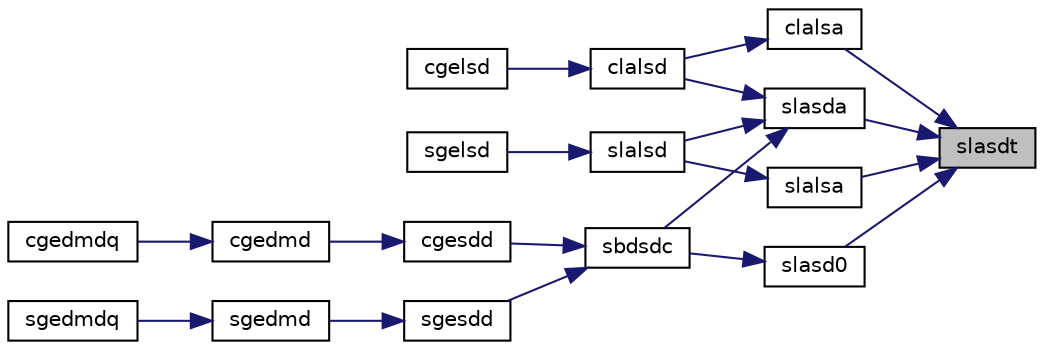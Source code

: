 digraph "slasdt"
{
 // LATEX_PDF_SIZE
  edge [fontname="Helvetica",fontsize="10",labelfontname="Helvetica",labelfontsize="10"];
  node [fontname="Helvetica",fontsize="10",shape=record];
  rankdir="RL";
  Node1 [label="slasdt",height=0.2,width=0.4,color="black", fillcolor="grey75", style="filled", fontcolor="black",tooltip="SLASDT creates a tree of subproblems for bidiagonal divide and conquer. Used by sbdsdc."];
  Node1 -> Node2 [dir="back",color="midnightblue",fontsize="10",style="solid",fontname="Helvetica"];
  Node2 [label="clalsa",height=0.2,width=0.4,color="black", fillcolor="white", style="filled",URL="$clalsa_8f.html#afba920049d8d99f99e48e408ce1e2591",tooltip="CLALSA computes the SVD of the coefficient matrix in compact form. Used by sgelsd."];
  Node2 -> Node3 [dir="back",color="midnightblue",fontsize="10",style="solid",fontname="Helvetica"];
  Node3 [label="clalsd",height=0.2,width=0.4,color="black", fillcolor="white", style="filled",URL="$clalsd_8f.html#a26c9ab8dc8642c18e3cbde5769b8138d",tooltip="CLALSD uses the singular value decomposition of A to solve the least squares problem."];
  Node3 -> Node4 [dir="back",color="midnightblue",fontsize="10",style="solid",fontname="Helvetica"];
  Node4 [label="cgelsd",height=0.2,width=0.4,color="black", fillcolor="white", style="filled",URL="$cgelsd_8f.html#abe955d518aa1f5fec04eb13fb9ee56c2",tooltip="CGELSD computes the minimum-norm solution to a linear least squares problem for GE matrices"];
  Node1 -> Node5 [dir="back",color="midnightblue",fontsize="10",style="solid",fontname="Helvetica"];
  Node5 [label="slalsa",height=0.2,width=0.4,color="black", fillcolor="white", style="filled",URL="$slalsa_8f.html#adbe5eb425046a673b19098e937b82819",tooltip="SLALSA computes the SVD of the coefficient matrix in compact form. Used by sgelsd."];
  Node5 -> Node6 [dir="back",color="midnightblue",fontsize="10",style="solid",fontname="Helvetica"];
  Node6 [label="slalsd",height=0.2,width=0.4,color="black", fillcolor="white", style="filled",URL="$slalsd_8f.html#a153577749d4bb1c01aaf8b50636d2604",tooltip="SLALSD uses the singular value decomposition of A to solve the least squares problem."];
  Node6 -> Node7 [dir="back",color="midnightblue",fontsize="10",style="solid",fontname="Helvetica"];
  Node7 [label="sgelsd",height=0.2,width=0.4,color="black", fillcolor="white", style="filled",URL="$sgelsd_8f.html#abc655f9cb0f6cfff81b3cafc03c41dcb",tooltip="SGELSD computes the minimum-norm solution to a linear least squares problem for GE matrices"];
  Node1 -> Node8 [dir="back",color="midnightblue",fontsize="10",style="solid",fontname="Helvetica"];
  Node8 [label="slasd0",height=0.2,width=0.4,color="black", fillcolor="white", style="filled",URL="$slasd0_8f.html#a7a8da896f51f0ce43896b61efa3d0381",tooltip="SLASD0 computes the singular values of a real upper bidiagonal n-by-m matrix B with diagonal d and of..."];
  Node8 -> Node9 [dir="back",color="midnightblue",fontsize="10",style="solid",fontname="Helvetica"];
  Node9 [label="sbdsdc",height=0.2,width=0.4,color="black", fillcolor="white", style="filled",URL="$sbdsdc_8f.html#a9e033a8d4ec3aba1385f4eed11d9c332",tooltip="SBDSDC"];
  Node9 -> Node10 [dir="back",color="midnightblue",fontsize="10",style="solid",fontname="Helvetica"];
  Node10 [label="cgesdd",height=0.2,width=0.4,color="black", fillcolor="white", style="filled",URL="$cgesdd_8f.html#a609f3fc4da34716dd2bcd985924d20bd",tooltip="CGESDD"];
  Node10 -> Node11 [dir="back",color="midnightblue",fontsize="10",style="solid",fontname="Helvetica"];
  Node11 [label="cgedmd",height=0.2,width=0.4,color="black", fillcolor="white", style="filled",URL="$cgedmd_8f90.html#ae20a5be20e93752e6a0f2e85b78d5a96",tooltip="CGEDMD computes the Dynamic Mode Decomposition (DMD) for a pair of data snapshot matrices."];
  Node11 -> Node12 [dir="back",color="midnightblue",fontsize="10",style="solid",fontname="Helvetica"];
  Node12 [label="cgedmdq",height=0.2,width=0.4,color="black", fillcolor="white", style="filled",URL="$cgedmdq_8f90.html#a80108eada0975658d093e7bfd753b623",tooltip="CGEDMDQ computes the Dynamic Mode Decomposition (DMD) for a pair of data snapshot matrices."];
  Node9 -> Node13 [dir="back",color="midnightblue",fontsize="10",style="solid",fontname="Helvetica"];
  Node13 [label="sgesdd",height=0.2,width=0.4,color="black", fillcolor="white", style="filled",URL="$sgesdd_8f.html#ac2cd4f1079370ac908186d77efcd5ea8",tooltip="SGESDD"];
  Node13 -> Node14 [dir="back",color="midnightblue",fontsize="10",style="solid",fontname="Helvetica"];
  Node14 [label="sgedmd",height=0.2,width=0.4,color="black", fillcolor="white", style="filled",URL="$sgedmd_8f90.html#a2620fdd695c7f51cddc90e332eb57971",tooltip="SGEDMD computes the Dynamic Mode Decomposition (DMD) for a pair of data snapshot matrices."];
  Node14 -> Node15 [dir="back",color="midnightblue",fontsize="10",style="solid",fontname="Helvetica"];
  Node15 [label="sgedmdq",height=0.2,width=0.4,color="black", fillcolor="white", style="filled",URL="$sgedmdq_8f90.html#a1d1fe0497679b62b0084bfbdf54063f2",tooltip="SGEDMDQ computes the Dynamic Mode Decomposition (DMD) for a pair of data snapshot matrices."];
  Node1 -> Node16 [dir="back",color="midnightblue",fontsize="10",style="solid",fontname="Helvetica"];
  Node16 [label="slasda",height=0.2,width=0.4,color="black", fillcolor="white", style="filled",URL="$slasda_8f.html#afe52aa918bfa2a863f122f39ae9e6404",tooltip="SLASDA computes the singular value decomposition (SVD) of a real upper bidiagonal matrix with diagona..."];
  Node16 -> Node3 [dir="back",color="midnightblue",fontsize="10",style="solid",fontname="Helvetica"];
  Node16 -> Node9 [dir="back",color="midnightblue",fontsize="10",style="solid",fontname="Helvetica"];
  Node16 -> Node6 [dir="back",color="midnightblue",fontsize="10",style="solid",fontname="Helvetica"];
}
